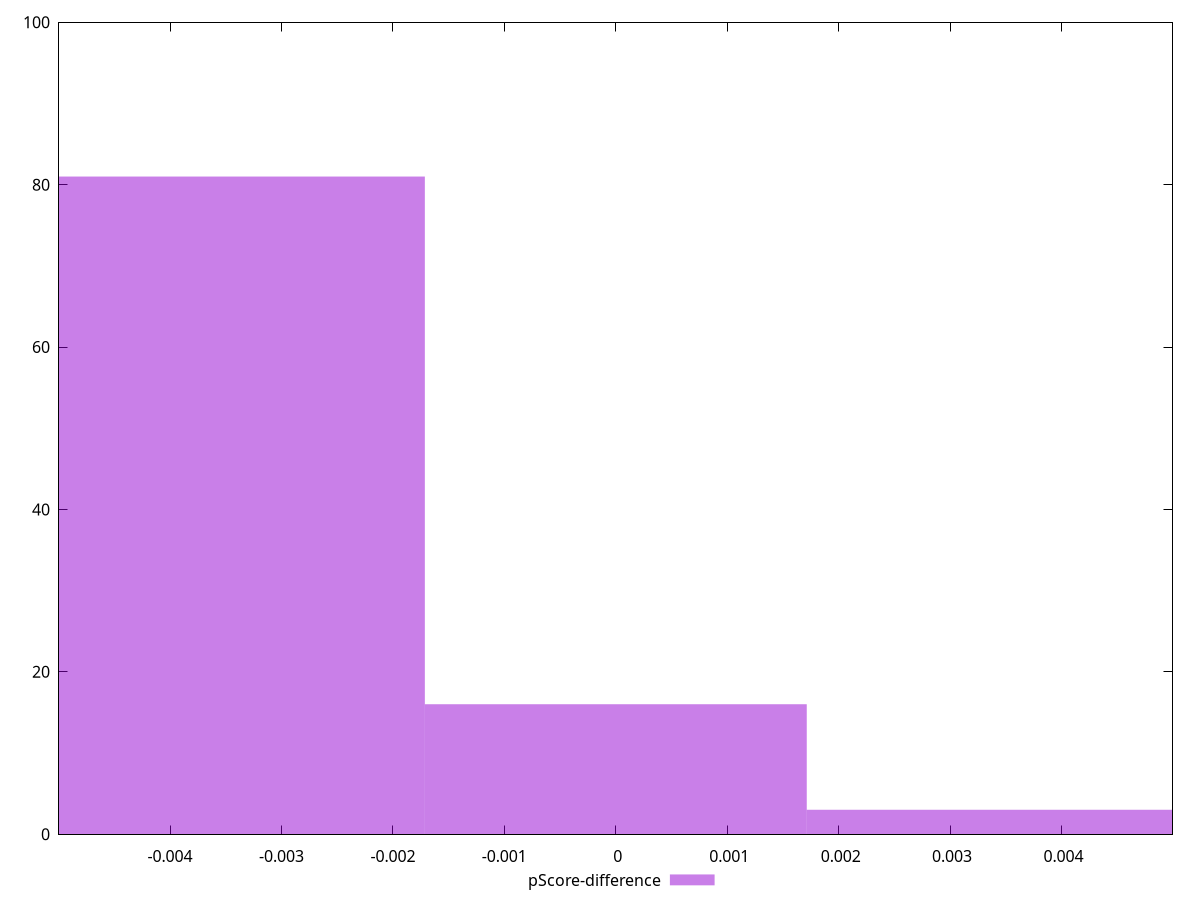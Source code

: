 reset

$pScoreDifference <<EOF
0 16
-0.00342710863106031 81
0.00342710863106031 3
EOF

set key outside below
set boxwidth 0.00342710863106031
set xrange [-0.004996468106923604:0.0049955059118846346]
set yrange [0:100]
set trange [0:100]
set style fill transparent solid 0.5 noborder
set terminal svg size 640, 490 enhanced background rgb 'white'
set output "reports/report_00033_2021-03-01T14-23-16.841Z/largest-contentful-paint/samples/astro-inner/pScore-difference/histogram.svg"

plot $pScoreDifference title "pScore-difference" with boxes

reset

